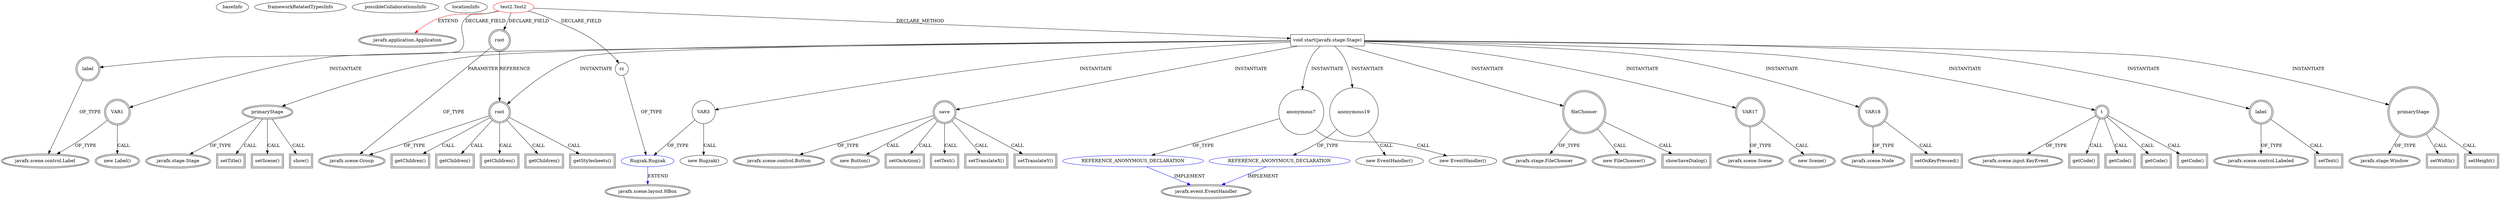digraph {
baseInfo[graphId=424,category="extension_graph",isAnonymous=false,possibleRelation=true]
frameworkRelatedTypesInfo[0="javafx.application.Application"]
possibleCollaborationsInfo[0="424~CLIENT_METHOD_DECLARATION-INSTANTIATION-FIELD_DECLARATION-~javafx.application.Application ~javafx.scene.layout.HBox ~false~false",1="424~CLIENT_METHOD_DECLARATION-INSTANTIATION-~javafx.application.Application ~javafx.event.EventHandler ~false~true"]
locationInfo[projectName="Ellen102-test2",filePath="/Ellen102-test2/test2-master/src/test2/Test2.java",contextSignature="Test2",graphId="424"]
0[label="test2.Test2",vertexType="ROOT_CLIENT_CLASS_DECLARATION",isFrameworkType=false,color=red]
1[label="javafx.application.Application",vertexType="FRAMEWORK_CLASS_TYPE",isFrameworkType=true,peripheries=2]
2[label="label",vertexType="FIELD_DECLARATION",isFrameworkType=true,peripheries=2,shape=circle]
3[label="javafx.scene.control.Label",vertexType="FRAMEWORK_CLASS_TYPE",isFrameworkType=true,peripheries=2]
4[label="root",vertexType="FIELD_DECLARATION",isFrameworkType=true,peripheries=2,shape=circle]
5[label="javafx.scene.Group",vertexType="FRAMEWORK_CLASS_TYPE",isFrameworkType=true,peripheries=2]
6[label="rz",vertexType="FIELD_DECLARATION",isFrameworkType=false,shape=circle]
7[label="Rugzak.Rugzak",vertexType="REFERENCE_CLIENT_CLASS_DECLARATION",isFrameworkType=false,color=blue]
8[label="javafx.scene.layout.HBox",vertexType="FRAMEWORK_CLASS_TYPE",isFrameworkType=true,peripheries=2]
9[label="void start(javafx.stage.Stage)",vertexType="CLIENT_METHOD_DECLARATION",isFrameworkType=false,shape=box]
10[label="primaryStage",vertexType="PARAMETER_DECLARATION",isFrameworkType=true,peripheries=2]
11[label="javafx.stage.Stage",vertexType="FRAMEWORK_CLASS_TYPE",isFrameworkType=true,peripheries=2]
13[label="setTitle()",vertexType="INSIDE_CALL",isFrameworkType=true,peripheries=2,shape=box]
15[label="VAR1",vertexType="VARIABLE_EXPRESION",isFrameworkType=true,peripheries=2,shape=circle]
14[label="new Label()",vertexType="CONSTRUCTOR_CALL",isFrameworkType=true,peripheries=2]
17[label="root",vertexType="VARIABLE_EXPRESION",isFrameworkType=true,peripheries=2,shape=circle]
18[label="getChildren()",vertexType="INSIDE_CALL",isFrameworkType=true,peripheries=2,shape=box]
21[label="VAR3",vertexType="VARIABLE_EXPRESION",isFrameworkType=false,shape=circle]
20[label="new Rugzak()",vertexType="CONSTRUCTOR_CALL",isFrameworkType=false]
24[label="getChildren()",vertexType="INSIDE_CALL",isFrameworkType=true,peripheries=2,shape=box]
26[label="save",vertexType="VARIABLE_EXPRESION",isFrameworkType=true,peripheries=2,shape=circle]
27[label="javafx.scene.control.Button",vertexType="FRAMEWORK_CLASS_TYPE",isFrameworkType=true,peripheries=2]
25[label="new Button()",vertexType="CONSTRUCTOR_CALL",isFrameworkType=true,peripheries=2]
29[label="setOnAction()",vertexType="INSIDE_CALL",isFrameworkType=true,peripheries=2,shape=box]
31[label="anonymous7",vertexType="VARIABLE_EXPRESION",isFrameworkType=false,shape=circle]
32[label="REFERENCE_ANONYMOUS_DECLARATION",vertexType="REFERENCE_ANONYMOUS_DECLARATION",isFrameworkType=false,color=blue]
33[label="javafx.event.EventHandler",vertexType="FRAMEWORK_INTERFACE_TYPE",isFrameworkType=true,peripheries=2]
30[label="new EventHandler()",vertexType="CONSTRUCTOR_CALL",isFrameworkType=false]
35[label="fileChooser",vertexType="VARIABLE_EXPRESION",isFrameworkType=true,peripheries=2,shape=circle]
36[label="javafx.stage.FileChooser",vertexType="FRAMEWORK_CLASS_TYPE",isFrameworkType=true,peripheries=2]
34[label="new FileChooser()",vertexType="CONSTRUCTOR_CALL",isFrameworkType=true,peripheries=2]
38[label="showSaveDialog()",vertexType="INSIDE_CALL",isFrameworkType=true,peripheries=2,shape=box]
40[label="setText()",vertexType="INSIDE_CALL",isFrameworkType=true,peripheries=2,shape=box]
42[label="setTranslateX()",vertexType="INSIDE_CALL",isFrameworkType=true,peripheries=2,shape=box]
44[label="setTranslateY()",vertexType="INSIDE_CALL",isFrameworkType=true,peripheries=2,shape=box]
46[label="getChildren()",vertexType="INSIDE_CALL",isFrameworkType=true,peripheries=2,shape=box]
48[label="getChildren()",vertexType="INSIDE_CALL",isFrameworkType=true,peripheries=2,shape=box]
50[label="getStylesheets()",vertexType="INSIDE_CALL",isFrameworkType=true,peripheries=2,shape=box]
52[label="setScene()",vertexType="INSIDE_CALL",isFrameworkType=true,peripheries=2,shape=box]
54[label="VAR17",vertexType="VARIABLE_EXPRESION",isFrameworkType=true,peripheries=2,shape=circle]
55[label="javafx.scene.Scene",vertexType="FRAMEWORK_CLASS_TYPE",isFrameworkType=true,peripheries=2]
53[label="new Scene()",vertexType="CONSTRUCTOR_CALL",isFrameworkType=true,peripheries=2]
56[label="VAR18",vertexType="VARIABLE_EXPRESION",isFrameworkType=true,peripheries=2,shape=circle]
58[label="javafx.scene.Node",vertexType="FRAMEWORK_CLASS_TYPE",isFrameworkType=true,peripheries=2]
57[label="setOnKeyPressed()",vertexType="INSIDE_CALL",isFrameworkType=true,peripheries=2,shape=box]
60[label="anonymous19",vertexType="VARIABLE_EXPRESION",isFrameworkType=false,shape=circle]
61[label="REFERENCE_ANONYMOUS_DECLARATION",vertexType="REFERENCE_ANONYMOUS_DECLARATION",isFrameworkType=false,color=blue]
59[label="new EventHandler()",vertexType="CONSTRUCTOR_CALL",isFrameworkType=false]
63[label="t",vertexType="VARIABLE_EXPRESION",isFrameworkType=true,peripheries=2,shape=circle]
65[label="javafx.scene.input.KeyEvent",vertexType="FRAMEWORK_CLASS_TYPE",isFrameworkType=true,peripheries=2]
64[label="getCode()",vertexType="INSIDE_CALL",isFrameworkType=true,peripheries=2,shape=box]
67[label="getCode()",vertexType="INSIDE_CALL",isFrameworkType=true,peripheries=2,shape=box]
69[label="getCode()",vertexType="INSIDE_CALL",isFrameworkType=true,peripheries=2,shape=box]
70[label="label",vertexType="VARIABLE_EXPRESION",isFrameworkType=true,peripheries=2,shape=circle]
72[label="javafx.scene.control.Labeled",vertexType="FRAMEWORK_CLASS_TYPE",isFrameworkType=true,peripheries=2]
71[label="setText()",vertexType="INSIDE_CALL",isFrameworkType=true,peripheries=2,shape=box]
74[label="getCode()",vertexType="INSIDE_CALL",isFrameworkType=true,peripheries=2,shape=box]
75[label="primaryStage",vertexType="VARIABLE_EXPRESION",isFrameworkType=true,peripheries=2,shape=circle]
77[label="javafx.stage.Window",vertexType="FRAMEWORK_CLASS_TYPE",isFrameworkType=true,peripheries=2]
76[label="setWidth()",vertexType="INSIDE_CALL",isFrameworkType=true,peripheries=2,shape=box]
79[label="setHeight()",vertexType="INSIDE_CALL",isFrameworkType=true,peripheries=2,shape=box]
81[label="show()",vertexType="INSIDE_CALL",isFrameworkType=true,peripheries=2,shape=box]
0->1[label="EXTEND",color=red]
0->2[label="DECLARE_FIELD"]
2->3[label="OF_TYPE"]
0->4[label="DECLARE_FIELD"]
4->5[label="OF_TYPE"]
0->6[label="DECLARE_FIELD"]
7->8[label="EXTEND",color=blue]
6->7[label="OF_TYPE"]
0->9[label="DECLARE_METHOD"]
10->11[label="OF_TYPE"]
9->10[label="PARAMETER"]
10->13[label="CALL"]
9->15[label="INSTANTIATE"]
15->3[label="OF_TYPE"]
15->14[label="CALL"]
9->17[label="INSTANTIATE"]
4->17[label="REFERENCE"]
17->5[label="OF_TYPE"]
17->18[label="CALL"]
9->21[label="INSTANTIATE"]
21->7[label="OF_TYPE"]
21->20[label="CALL"]
17->24[label="CALL"]
9->26[label="INSTANTIATE"]
26->27[label="OF_TYPE"]
26->25[label="CALL"]
26->29[label="CALL"]
9->31[label="INSTANTIATE"]
32->33[label="IMPLEMENT",color=blue]
31->32[label="OF_TYPE"]
31->30[label="CALL"]
9->35[label="INSTANTIATE"]
35->36[label="OF_TYPE"]
35->34[label="CALL"]
35->38[label="CALL"]
26->40[label="CALL"]
26->42[label="CALL"]
26->44[label="CALL"]
17->46[label="CALL"]
17->48[label="CALL"]
17->50[label="CALL"]
10->52[label="CALL"]
9->54[label="INSTANTIATE"]
54->55[label="OF_TYPE"]
54->53[label="CALL"]
9->56[label="INSTANTIATE"]
56->58[label="OF_TYPE"]
56->57[label="CALL"]
9->60[label="INSTANTIATE"]
61->33[label="IMPLEMENT",color=blue]
60->61[label="OF_TYPE"]
60->59[label="CALL"]
9->63[label="INSTANTIATE"]
63->65[label="OF_TYPE"]
63->64[label="CALL"]
63->67[label="CALL"]
63->69[label="CALL"]
9->70[label="INSTANTIATE"]
70->72[label="OF_TYPE"]
70->71[label="CALL"]
63->74[label="CALL"]
9->75[label="INSTANTIATE"]
75->77[label="OF_TYPE"]
75->76[label="CALL"]
75->79[label="CALL"]
10->81[label="CALL"]
}
